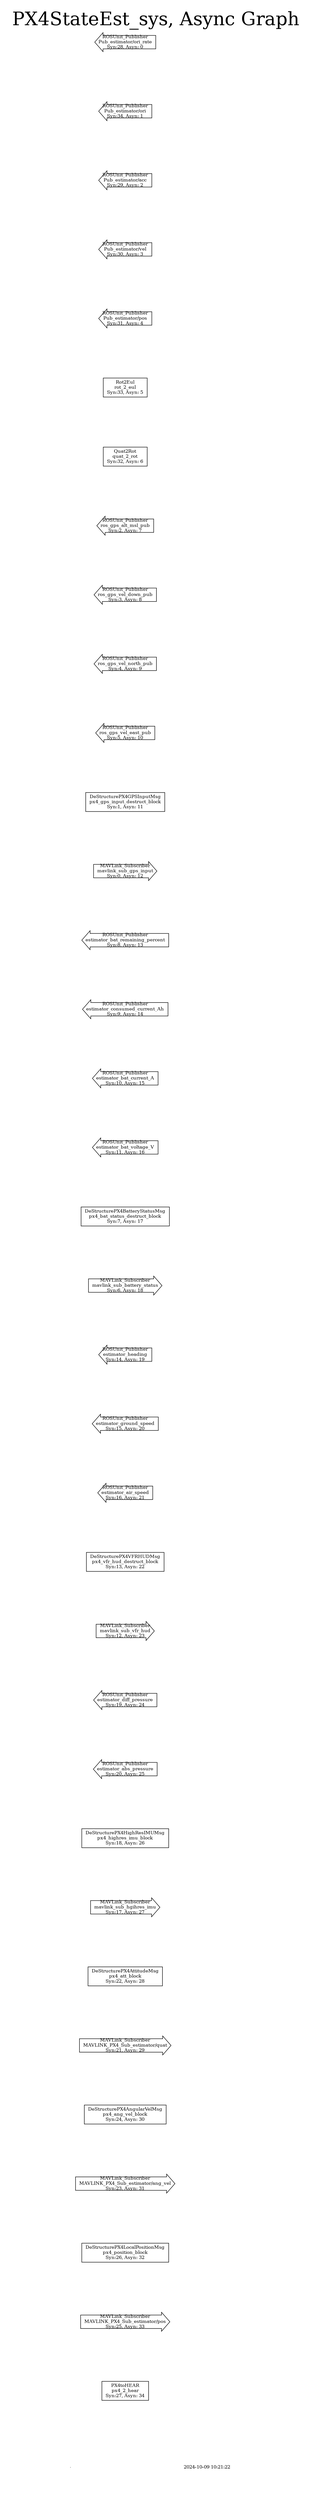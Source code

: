 digraph G {
// Node for the image
node [shape=none, label="", width=0, height=0];
// Image node
imageNode [image="Media/as_built_rotated.png", width=1.0, height=1.0, fixedsize=true];
// Invisible subgraph to help with positioning
subgraph cluster0 {
label = "";
style = invis; // Makes this subgraph invisible
// Invisible node to help position the image node
invisNode [shape=point, width=0, height=0, label=""];
// Text node
textNode [label="2024-10-09 10:21:22", shape=plaintext, fontsize=10];
// Positioning nodes
invisNode -> imageNode [style=invis]; // Makes the edge invisible
imageNode -> textNode [style=invis]; // Connects image node to text node with invisible edge
}
{rank=source;invisNode;}
label="PX4StateEst_sys, Async Graph"
labelloc="t"
;fontsize=40;
rankdir="LR"
graph[center=true, margin=0.2, nodesep=1.5, ranksep=0.15]
node[ shape=box,fontsize=10]
edge[weight=1.2,arrowsize=0.6, arrowhead=vee,fontsize=9]
  0[label="PX4toHEAR\npx4_2_hear\nSyn:27, Asyn: 34", shape=box];
  1[label="MAVLink_Subscriber\nMAVLINK_PX4_Sub_estimator/pos\nSyn:25, Asyn: 33", shape=rarrow];
  2[label="DeStructurePX4LocalPositionMsg\npx4_position_block\nSyn:26, Asyn: 32", shape=box];
  3[label="MAVLink_Subscriber\nMAVLINK_PX4_Sub_estimator/ang_vel\nSyn:23, Asyn: 31", shape=rarrow];
  4[label="DeStructurePX4AngularVelMsg\npx4_ang_vel_block\nSyn:24, Asyn: 30", shape=box];
  5[label="MAVLink_Subscriber\nMAVLINK_PX4_Sub_estimator/quat\nSyn:21, Asyn: 29", shape=rarrow];
  6[label="DeStructurePX4AttitudeMsg\npx4_att_block\nSyn:22, Asyn: 28", shape=box];
  7[label="MAVLink_Subscriber\nmavlink_sub_hgihres_imu\nSyn:17, Asyn: 27", shape=rarrow];
  8[label="DeStructurePX4HighResIMUMsg\npx4_highres_imu_block\nSyn:18, Asyn: 26", shape=box];
  9[label="ROSUnit_Publisher\nestimator_abs_pressure\nSyn:20, Asyn: 25", shape=larrow];
  10[label="ROSUnit_Publisher\nestimator_diff_pressure\nSyn:19, Asyn: 24", shape=larrow];
  11[label="MAVLink_Subscriber\nmavlink_sub_vfr_hud\nSyn:12, Asyn: 23", shape=rarrow];
  12[label="DeStructurePX4VFRHUDMsg\npx4_vfr_hud_destruct_block\nSyn:13, Asyn: 22", shape=box];
  13[label="ROSUnit_Publisher\nestimator_air_speed\nSyn:16, Asyn: 21", shape=larrow];
  14[label="ROSUnit_Publisher\nestimator_ground_speed\nSyn:15, Asyn: 20", shape=larrow];
  15[label="ROSUnit_Publisher\nestimator_heading\nSyn:14, Asyn: 19", shape=larrow];
  16[label="MAVLink_Subscriber\nmavlink_sub_battery_status\nSyn:6, Asyn: 18", shape=rarrow];
  17[label="DeStructurePX4BatteryStatusMsg\npx4_bat_status_destruct_block\nSyn:7, Asyn: 17", shape=box];
  18[label="ROSUnit_Publisher\nestimator_bat_voltage_V\nSyn:11, Asyn: 16", shape=larrow];
  19[label="ROSUnit_Publisher\nestimator_bat_current_A\nSyn:10, Asyn: 15", shape=larrow];
  20[label="ROSUnit_Publisher\nestimator_consumed_current_Ah\nSyn:9, Asyn: 14", shape=larrow];
  21[label="ROSUnit_Publisher\nestimator_bat_remaining_percent\nSyn:8, Asyn: 13", shape=larrow];
  22[label="MAVLink_Subscriber\nmavlink_sub_gps_input\nSyn:0, Asyn: 12", shape=rarrow];
  23[label="DeStructurePX4GPSInputMsg\npx4_gps_input_destruct_block\nSyn:1, Asyn: 11", shape=box];
  24[label="ROSUnit_Publisher\nros_gps_vel_east_pub\nSyn:5, Asyn: 10", shape=larrow];
  25[label="ROSUnit_Publisher\nros_gps_vel_north_pub\nSyn:4, Asyn: 9", shape=larrow];
  26[label="ROSUnit_Publisher\nros_gps_vel_down_pub\nSyn:3, Asyn: 8", shape=larrow];
  27[label="ROSUnit_Publisher\nros_gps_alt_msl_pub\nSyn:2, Asyn: 7", shape=larrow];
  28[label="Quat2Rot\nquat_2_rot\nSyn:32, Asyn: 6", shape=box];
  29[label="Rot2Eul\nrot_2_eul\nSyn:33, Asyn: 5", shape=box];
  30[label="ROSUnit_Publisher\nPub_estimator/pos\nSyn:31, Asyn: 4", shape=larrow];
  31[label="ROSUnit_Publisher\nPub_estimator/vel\nSyn:30, Asyn: 3", shape=larrow];
  32[label="ROSUnit_Publisher\nPub_estimator/acc\nSyn:29, Asyn: 2", shape=larrow];
  33[label="ROSUnit_Publisher\nPub_estimator/ori\nSyn:34, Asyn: 1", shape=larrow];
  34[label="ROSUnit_Publisher\nPub_estimator/ori_rate\nSyn:28, Asyn: 0", shape=larrow];
}
